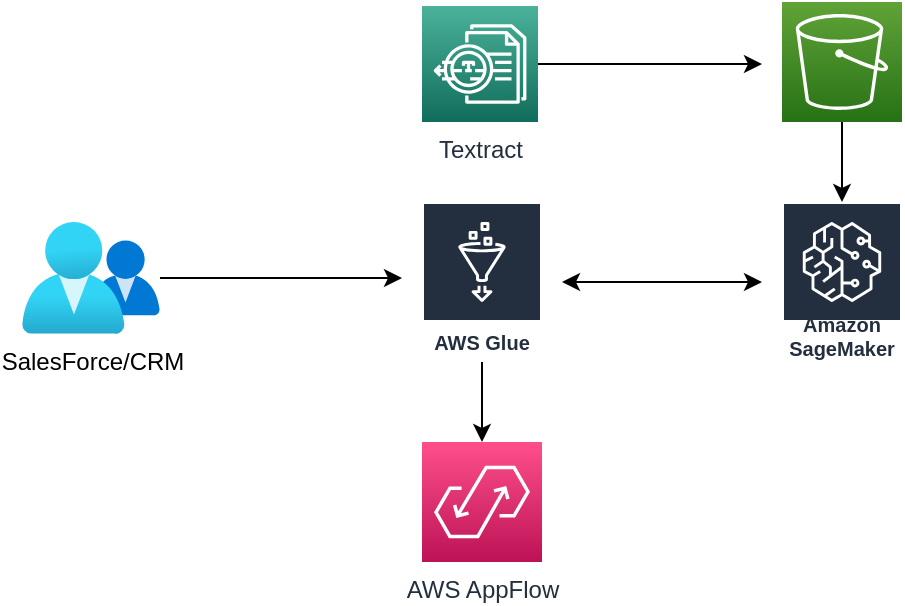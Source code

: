 <mxfile version="21.3.7" type="github">
  <diagram name="Page-1" id="f47Il1N4cPcmubnVRCwQ">
    <mxGraphModel dx="1674" dy="797" grid="1" gridSize="10" guides="1" tooltips="1" connect="1" arrows="1" fold="1" page="1" pageScale="1" pageWidth="850" pageHeight="1100" math="0" shadow="0">
      <root>
        <mxCell id="0" />
        <mxCell id="1" parent="0" />
        <mxCell id="9KH6CisNJ1EMCX3AS6jZ-10" style="edgeStyle=orthogonalEdgeStyle;rounded=0;orthogonalLoop=1;jettySize=auto;html=1;" edge="1" parent="1" source="9KH6CisNJ1EMCX3AS6jZ-1">
          <mxGeometry relative="1" as="geometry">
            <mxPoint x="280" y="198" as="targetPoint" />
          </mxGeometry>
        </mxCell>
        <mxCell id="9KH6CisNJ1EMCX3AS6jZ-1" value="SalesForce/CRM" style="image;aspect=fixed;html=1;points=[];align=center;fontSize=12;image=img/lib/azure2/management_governance/My_Customers.svg;" vertex="1" parent="1">
          <mxGeometry x="90" y="170" width="69" height="56.0" as="geometry" />
        </mxCell>
        <mxCell id="9KH6CisNJ1EMCX3AS6jZ-13" value="" style="edgeStyle=orthogonalEdgeStyle;rounded=0;orthogonalLoop=1;jettySize=auto;html=1;" edge="1" parent="1" source="9KH6CisNJ1EMCX3AS6jZ-3" target="9KH6CisNJ1EMCX3AS6jZ-4">
          <mxGeometry relative="1" as="geometry" />
        </mxCell>
        <mxCell id="9KH6CisNJ1EMCX3AS6jZ-3" value="AWS Glue" style="sketch=0;outlineConnect=0;fontColor=#232F3E;gradientColor=none;strokeColor=#ffffff;fillColor=#232F3E;dashed=0;verticalLabelPosition=middle;verticalAlign=bottom;align=center;html=1;whiteSpace=wrap;fontSize=10;fontStyle=1;spacing=3;shape=mxgraph.aws4.productIcon;prIcon=mxgraph.aws4.glue;" vertex="1" parent="1">
          <mxGeometry x="290" y="160" width="60" height="80" as="geometry" />
        </mxCell>
        <mxCell id="9KH6CisNJ1EMCX3AS6jZ-4" value="AWS AppFlow" style="sketch=0;points=[[0,0,0],[0.25,0,0],[0.5,0,0],[0.75,0,0],[1,0,0],[0,1,0],[0.25,1,0],[0.5,1,0],[0.75,1,0],[1,1,0],[0,0.25,0],[0,0.5,0],[0,0.75,0],[1,0.25,0],[1,0.5,0],[1,0.75,0]];outlineConnect=0;fontColor=#232F3E;gradientColor=#FF4F8B;gradientDirection=north;fillColor=#BC1356;strokeColor=#ffffff;dashed=0;verticalLabelPosition=bottom;verticalAlign=top;align=center;html=1;fontSize=12;fontStyle=0;aspect=fixed;shape=mxgraph.aws4.resourceIcon;resIcon=mxgraph.aws4.appflow;" vertex="1" parent="1">
          <mxGeometry x="290" y="280" width="60" height="60" as="geometry" />
        </mxCell>
        <mxCell id="9KH6CisNJ1EMCX3AS6jZ-5" value="Amazon SageMaker" style="sketch=0;outlineConnect=0;fontColor=#232F3E;gradientColor=none;strokeColor=#ffffff;fillColor=#232F3E;dashed=0;verticalLabelPosition=middle;verticalAlign=bottom;align=center;html=1;whiteSpace=wrap;fontSize=10;fontStyle=1;spacing=3;shape=mxgraph.aws4.productIcon;prIcon=mxgraph.aws4.sagemaker;" vertex="1" parent="1">
          <mxGeometry x="470" y="160" width="60" height="83" as="geometry" />
        </mxCell>
        <mxCell id="9KH6CisNJ1EMCX3AS6jZ-9" value="" style="edgeStyle=orthogonalEdgeStyle;rounded=0;orthogonalLoop=1;jettySize=auto;html=1;" edge="1" parent="1" source="9KH6CisNJ1EMCX3AS6jZ-6" target="9KH6CisNJ1EMCX3AS6jZ-5">
          <mxGeometry relative="1" as="geometry" />
        </mxCell>
        <mxCell id="9KH6CisNJ1EMCX3AS6jZ-6" value="" style="sketch=0;points=[[0,0,0],[0.25,0,0],[0.5,0,0],[0.75,0,0],[1,0,0],[0,1,0],[0.25,1,0],[0.5,1,0],[0.75,1,0],[1,1,0],[0,0.25,0],[0,0.5,0],[0,0.75,0],[1,0.25,0],[1,0.5,0],[1,0.75,0]];outlineConnect=0;fontColor=#232F3E;gradientColor=#60A337;gradientDirection=north;fillColor=#277116;strokeColor=#ffffff;dashed=0;verticalLabelPosition=bottom;verticalAlign=top;align=center;html=1;fontSize=12;fontStyle=0;aspect=fixed;shape=mxgraph.aws4.resourceIcon;resIcon=mxgraph.aws4.s3;" vertex="1" parent="1">
          <mxGeometry x="470" y="60" width="60" height="60" as="geometry" />
        </mxCell>
        <mxCell id="9KH6CisNJ1EMCX3AS6jZ-8" style="edgeStyle=orthogonalEdgeStyle;rounded=0;orthogonalLoop=1;jettySize=auto;html=1;" edge="1" parent="1" source="9KH6CisNJ1EMCX3AS6jZ-7">
          <mxGeometry relative="1" as="geometry">
            <mxPoint x="460" y="91" as="targetPoint" />
          </mxGeometry>
        </mxCell>
        <mxCell id="9KH6CisNJ1EMCX3AS6jZ-7" value="Textract" style="sketch=0;points=[[0,0,0],[0.25,0,0],[0.5,0,0],[0.75,0,0],[1,0,0],[0,1,0],[0.25,1,0],[0.5,1,0],[0.75,1,0],[1,1,0],[0,0.25,0],[0,0.5,0],[0,0.75,0],[1,0.25,0],[1,0.5,0],[1,0.75,0]];outlineConnect=0;fontColor=#232F3E;gradientColor=#4AB29A;gradientDirection=north;fillColor=#116D5B;strokeColor=#ffffff;dashed=0;verticalLabelPosition=bottom;verticalAlign=top;align=center;html=1;fontSize=12;fontStyle=0;aspect=fixed;shape=mxgraph.aws4.resourceIcon;resIcon=mxgraph.aws4.textract;" vertex="1" parent="1">
          <mxGeometry x="290" y="62" width="58" height="58" as="geometry" />
        </mxCell>
        <mxCell id="9KH6CisNJ1EMCX3AS6jZ-11" value="" style="endArrow=classic;startArrow=classic;html=1;rounded=0;" edge="1" parent="1">
          <mxGeometry width="50" height="50" relative="1" as="geometry">
            <mxPoint x="360" y="200" as="sourcePoint" />
            <mxPoint x="460" y="200" as="targetPoint" />
          </mxGeometry>
        </mxCell>
      </root>
    </mxGraphModel>
  </diagram>
</mxfile>
